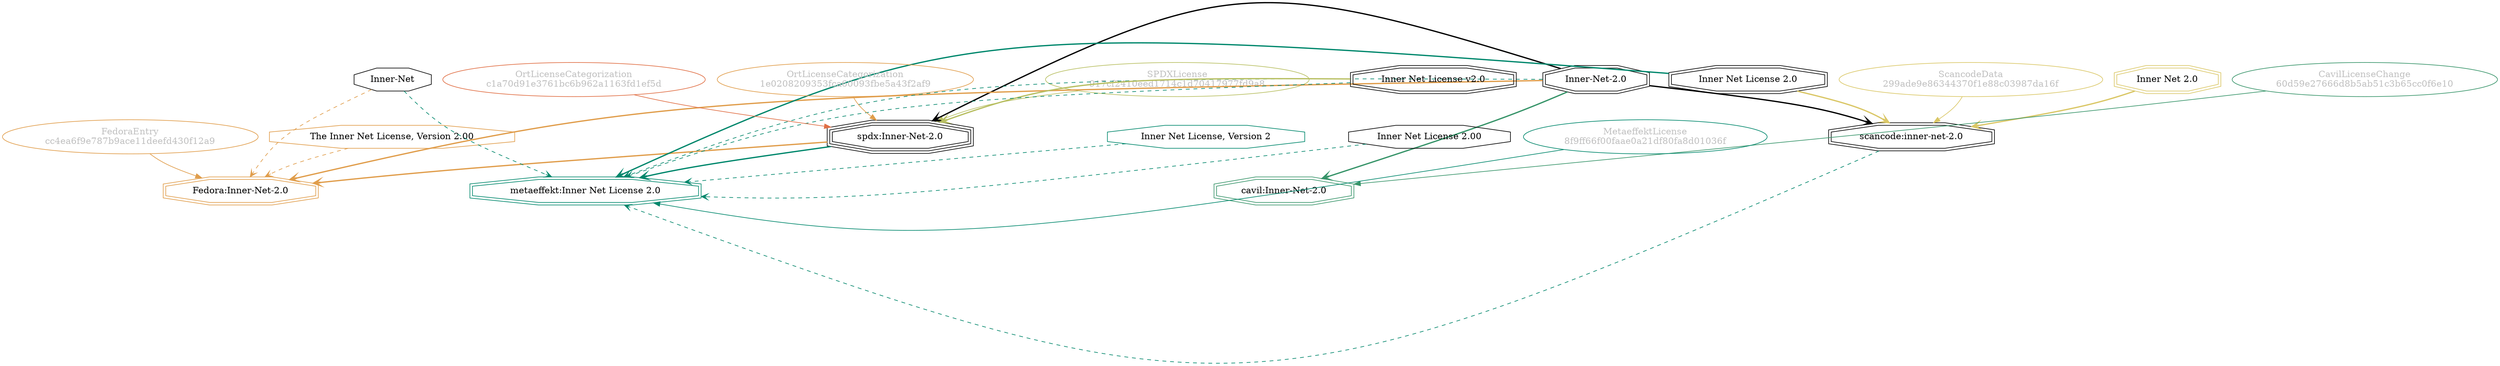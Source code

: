 strict digraph {
    node [shape=box];
    graph [splines=curved];
    2341 [label="SPDXLicense\n917cf2410eed1714c1d70417977fd9a8"
         ,fontcolor=gray
         ,color="#b8bf62"
         ,fillcolor="beige;1"
         ,shape=ellipse];
    2342 [label="spdx:Inner-Net-2.0"
         ,shape=tripleoctagon];
    2343 [label="Inner-Net-2.0"
         ,shape=doubleoctagon];
    2344 [label="Inner Net License v2.0"
         ,shape=doubleoctagon];
    6814 [label="FedoraEntry\ncc4ea6f9e787b9ace11deefd430f12a9"
         ,fontcolor=gray
         ,color="#e09d4b"
         ,fillcolor="beige;1"
         ,shape=ellipse];
    6815 [label="Fedora:Inner-Net-2.0"
         ,color="#e09d4b"
         ,shape=doubleoctagon];
    6816 [label="The Inner Net License, Version 2.00"
         ,color="#e09d4b"
         ,shape=octagon];
    6817 [label="Inner-Net"
         ,shape=octagon];
    17503 [label="ScancodeData\n299ade9e86344370f1e88c03987da16f"
          ,fontcolor=gray
          ,color="#dac767"
          ,fillcolor="beige;1"
          ,shape=ellipse];
    17504 [label="scancode:inner-net-2.0"
          ,shape=doubleoctagon];
    17505 [label="Inner Net 2.0"
          ,color="#dac767"
          ,shape=doubleoctagon];
    17506 [label="Inner Net License 2.0"
          ,shape=doubleoctagon];
    28768 [label="OrtLicenseCategorization\nc1a70d91e3761bc6b962a1163fd1ef5d"
          ,fontcolor=gray
          ,color="#e06f45"
          ,fillcolor="beige;1"
          ,shape=ellipse];
    35524 [label="OrtLicenseCategorization\n1e0208209353fca60093fbe5a43f2af9"
          ,fontcolor=gray
          ,color="#e09d4b"
          ,fillcolor="beige;1"
          ,shape=ellipse];
    36995 [label="CavilLicenseChange\n60d59e27666d8b5ab51c3b65cc0f6e10"
          ,fontcolor=gray
          ,color="#379469"
          ,fillcolor="beige;1"
          ,shape=ellipse];
    36996 [label="cavil:Inner-Net-2.0"
          ,color="#379469"
          ,shape=doubleoctagon];
    37789 [label="Inner Net License 2.00"
          ,shape=octagon];
    43643 [label="MetaeffektLicense\n8f9ff66f00faae0a21df80fa8d01036f"
          ,fontcolor=gray
          ,color="#00876c"
          ,fillcolor="beige;1"
          ,shape=ellipse];
    43644 [label="metaeffekt:Inner Net License 2.0"
          ,color="#00876c"
          ,shape=doubleoctagon];
    43645 [label="Inner Net License, Version 2"
          ,color="#00876c"
          ,shape=octagon];
    2341 -> 2342 [weight=0.5
                 ,color="#b8bf62"];
    2342 -> 6815 [style=bold
                 ,arrowhead=vee
                 ,weight=0.7
                 ,color="#e09d4b"];
    2342 -> 43644 [style=bold
                  ,arrowhead=vee
                  ,weight=0.7
                  ,color="#00876c"];
    2343 -> 2342 [style=bold
                 ,arrowhead=vee
                 ,weight=0.7];
    2343 -> 6815 [style=bold
                 ,arrowhead=vee
                 ,weight=0.7
                 ,color="#e09d4b"];
    2343 -> 17504 [style=bold
                  ,arrowhead=vee
                  ,weight=0.7];
    2343 -> 36996 [style=bold
                  ,arrowhead=vee
                  ,weight=0.7
                  ,color="#379469"];
    2343 -> 36996 [style=bold
                  ,arrowhead=vee
                  ,weight=0.7
                  ,color="#379469"];
    2343 -> 43644 [style=dashed
                  ,arrowhead=vee
                  ,weight=0.5
                  ,color="#00876c"];
    2344 -> 2342 [style=bold
                 ,arrowhead=vee
                 ,weight=0.7
                 ,color="#b8bf62"];
    2344 -> 43644 [style=dashed
                  ,arrowhead=vee
                  ,weight=0.5
                  ,color="#00876c"];
    6814 -> 6815 [weight=0.5
                 ,color="#e09d4b"];
    6816 -> 6815 [style=dashed
                 ,arrowhead=vee
                 ,weight=0.5
                 ,color="#e09d4b"];
    6817 -> 6815 [style=dashed
                 ,arrowhead=vee
                 ,weight=0.5
                 ,color="#e09d4b"];
    6817 -> 43644 [style=dashed
                  ,arrowhead=vee
                  ,weight=0.5
                  ,color="#00876c"];
    17503 -> 17504 [weight=0.5
                   ,color="#dac767"];
    17504 -> 43644 [style=dashed
                   ,arrowhead=vee
                   ,weight=0.5
                   ,color="#00876c"];
    17505 -> 17504 [style=bold
                   ,arrowhead=vee
                   ,weight=0.7
                   ,color="#dac767"];
    17506 -> 17504 [style=bold
                   ,arrowhead=vee
                   ,weight=0.7
                   ,color="#dac767"];
    17506 -> 43644 [style=bold
                   ,arrowhead=vee
                   ,weight=0.7
                   ,color="#00876c"];
    28768 -> 2342 [weight=0.5
                  ,color="#e06f45"];
    35524 -> 2342 [weight=0.5
                  ,color="#e09d4b"];
    36995 -> 36996 [weight=0.5
                   ,color="#379469"];
    37789 -> 43644 [style=dashed
                   ,arrowhead=vee
                   ,weight=0.5
                   ,color="#00876c"];
    43643 -> 43644 [weight=0.5
                   ,color="#00876c"];
    43645 -> 43644 [style=dashed
                   ,arrowhead=vee
                   ,weight=0.5
                   ,color="#00876c"];
}
